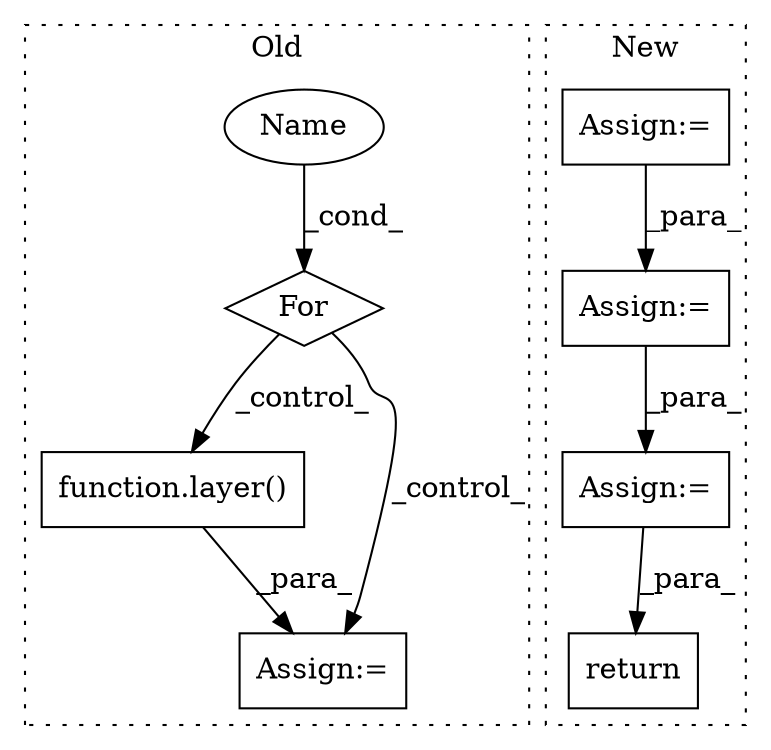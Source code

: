 digraph G {
subgraph cluster0 {
1 [label="function.layer()" a="75" s="1276,1303" l="6,1" shape="box"];
3 [label="Assign:=" a="68" s="1273" l="3" shape="box"];
4 [label="Name" a="87" s="1245" l="5" shape="ellipse"];
5 [label="For" a="107" s="1241,1265" l="4,5" shape="diamond"];
label = "Old";
style="dotted";
}
subgraph cluster1 {
2 [label="return" a="93" s="2094" l="7" shape="box"];
6 [label="Assign:=" a="68" s="1582" l="3" shape="box"];
7 [label="Assign:=" a="68" s="1987" l="3" shape="box"];
8 [label="Assign:=" a="68" s="2026" l="3" shape="box"];
label = "New";
style="dotted";
}
1 -> 3 [label="_para_"];
4 -> 5 [label="_cond_"];
5 -> 1 [label="_control_"];
5 -> 3 [label="_control_"];
6 -> 7 [label="_para_"];
7 -> 8 [label="_para_"];
8 -> 2 [label="_para_"];
}